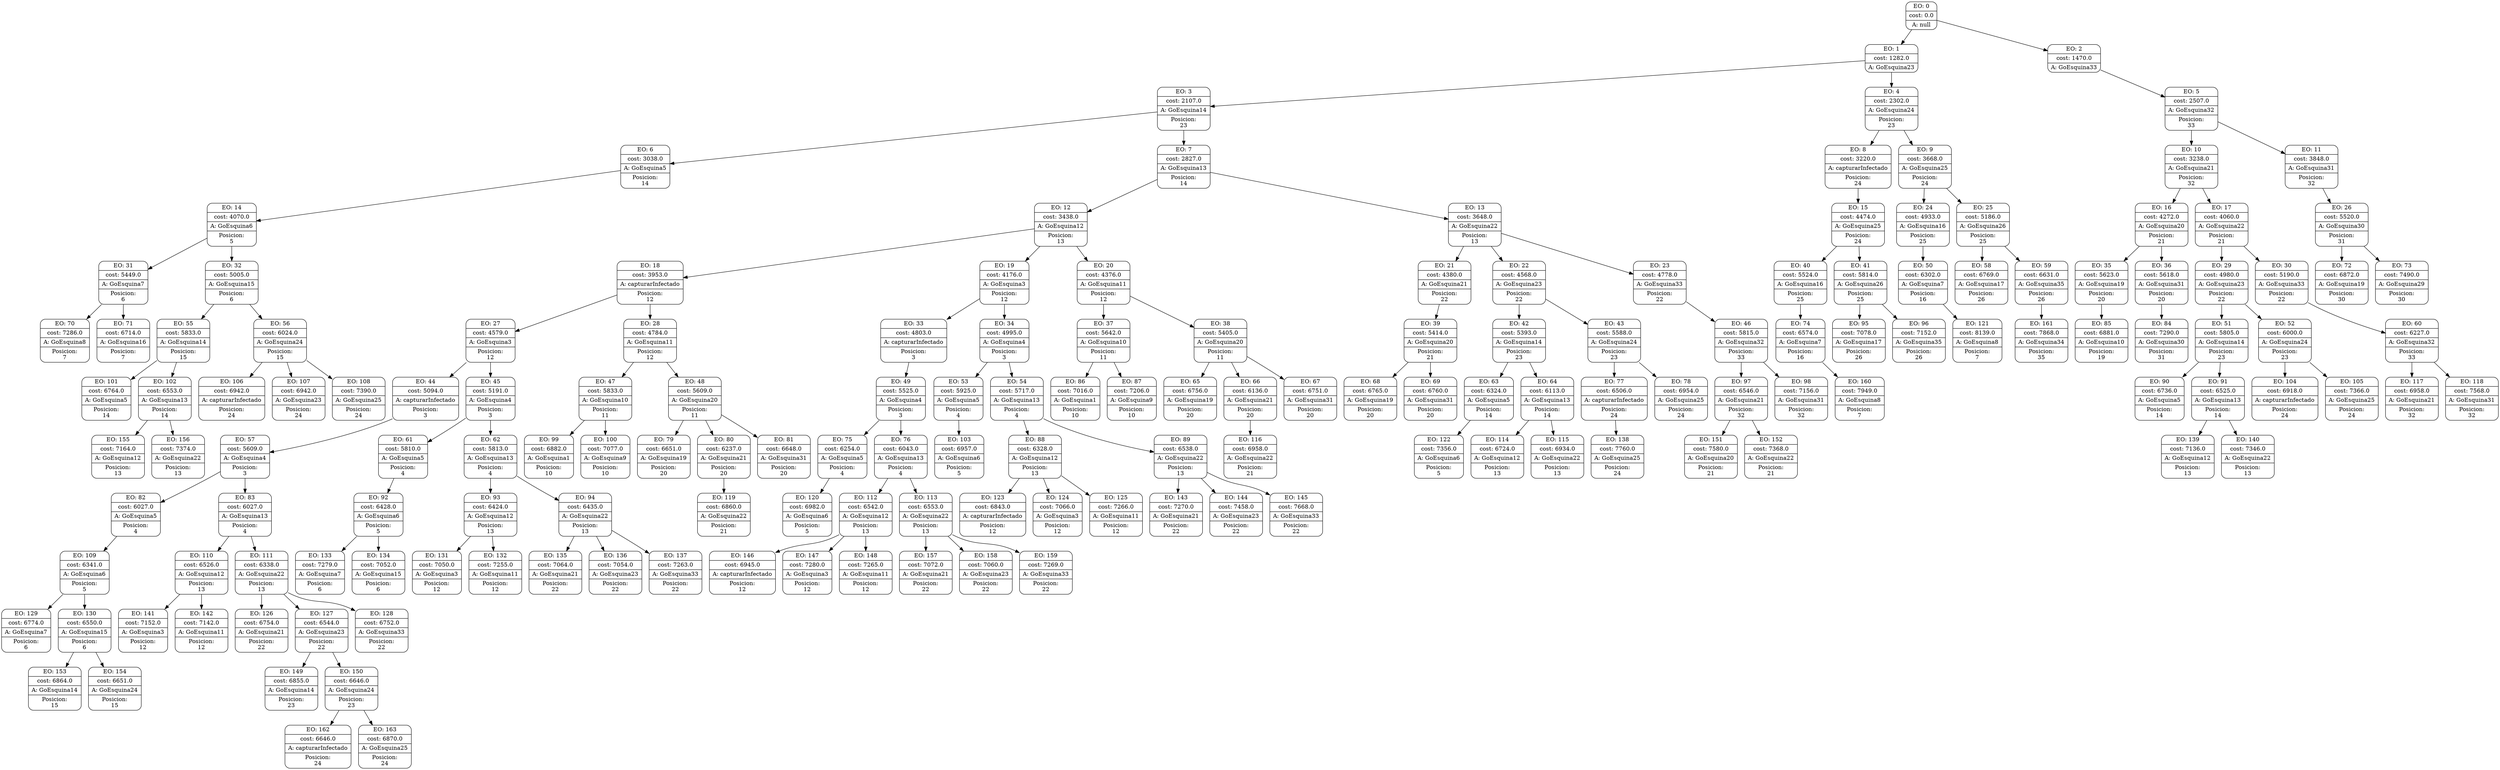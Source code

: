 digraph g {
node [shape = Mrecord];
nodo0[label="{EO: 0|cost: 0.0|A: null}"]
nodo1[label="{EO: 1|cost: 1282.0|A: GoEsquina23}"]
nodo3[label="{EO: 3|cost: 2107.0|A: GoEsquina14|Posicion:\n23}"]
nodo6[label="{EO: 6|cost: 3038.0|A: GoEsquina5|Posicion:\n14}"]
nodo14[label="{EO: 14|cost: 4070.0|A: GoEsquina6|Posicion:\n5}"]
nodo31[label="{EO: 31|cost: 5449.0|A: GoEsquina7|Posicion:\n6}"]
nodo70[label="{EO: 70|cost: 7286.0|A: GoEsquina8|Posicion:\n7}"]

nodo31 -> nodo70;
nodo71[label="{EO: 71|cost: 6714.0|A: GoEsquina16|Posicion:\n7}"]

nodo31 -> nodo71;

nodo14 -> nodo31;
nodo32[label="{EO: 32|cost: 5005.0|A: GoEsquina15|Posicion:\n6}"]
nodo55[label="{EO: 55|cost: 5833.0|A: GoEsquina14|Posicion:\n15}"]
nodo101[label="{EO: 101|cost: 6764.0|A: GoEsquina5|Posicion:\n14}"]

nodo55 -> nodo101;
nodo102[label="{EO: 102|cost: 6553.0|A: GoEsquina13|Posicion:\n14}"]
nodo155[label="{EO: 155|cost: 7164.0|A: GoEsquina12|Posicion:\n13}"]

nodo102 -> nodo155;
nodo156[label="{EO: 156|cost: 7374.0|A: GoEsquina22|Posicion:\n13}"]

nodo102 -> nodo156;

nodo55 -> nodo102;

nodo32 -> nodo55;
nodo56[label="{EO: 56|cost: 6024.0|A: GoEsquina24|Posicion:\n15}"]
nodo106[label="{EO: 106|cost: 6942.0|A: capturarInfectado|Posicion:\n24}"]

nodo56 -> nodo106;
nodo107[label="{EO: 107|cost: 6942.0|A: GoEsquina23|Posicion:\n24}"]

nodo56 -> nodo107;
nodo108[label="{EO: 108|cost: 7390.0|A: GoEsquina25|Posicion:\n24}"]

nodo56 -> nodo108;

nodo32 -> nodo56;

nodo14 -> nodo32;

nodo6 -> nodo14;

nodo3 -> nodo6;
nodo7[label="{EO: 7|cost: 2827.0|A: GoEsquina13|Posicion:\n14}"]
nodo12[label="{EO: 12|cost: 3438.0|A: GoEsquina12|Posicion:\n13}"]
nodo18[label="{EO: 18|cost: 3953.0|A: capturarInfectado|Posicion:\n12}"]
nodo27[label="{EO: 27|cost: 4579.0|A: GoEsquina3|Posicion:\n12}"]
nodo44[label="{EO: 44|cost: 5094.0|A: capturarInfectado|Posicion:\n3}"]
nodo57[label="{EO: 57|cost: 5609.0|A: GoEsquina4|Posicion:\n3}"]
nodo82[label="{EO: 82|cost: 6027.0|A: GoEsquina5|Posicion:\n4}"]
nodo109[label="{EO: 109|cost: 6341.0|A: GoEsquina6|Posicion:\n5}"]
nodo129[label="{EO: 129|cost: 6774.0|A: GoEsquina7|Posicion:\n6}"]

nodo109 -> nodo129;
nodo130[label="{EO: 130|cost: 6550.0|A: GoEsquina15|Posicion:\n6}"]
nodo153[label="{EO: 153|cost: 6864.0|A: GoEsquina14|Posicion:\n15}"]

nodo130 -> nodo153;
nodo154[label="{EO: 154|cost: 6651.0|A: GoEsquina24|Posicion:\n15}"]

nodo130 -> nodo154;

nodo109 -> nodo130;

nodo82 -> nodo109;

nodo57 -> nodo82;
nodo83[label="{EO: 83|cost: 6027.0|A: GoEsquina13|Posicion:\n4}"]
nodo110[label="{EO: 110|cost: 6526.0|A: GoEsquina12|Posicion:\n13}"]
nodo141[label="{EO: 141|cost: 7152.0|A: GoEsquina3|Posicion:\n12}"]

nodo110 -> nodo141;
nodo142[label="{EO: 142|cost: 7142.0|A: GoEsquina11|Posicion:\n12}"]

nodo110 -> nodo142;

nodo83 -> nodo110;
nodo111[label="{EO: 111|cost: 6338.0|A: GoEsquina22|Posicion:\n13}"]
nodo126[label="{EO: 126|cost: 6754.0|A: GoEsquina21|Posicion:\n22}"]

nodo111 -> nodo126;
nodo127[label="{EO: 127|cost: 6544.0|A: GoEsquina23|Posicion:\n22}"]
nodo149[label="{EO: 149|cost: 6855.0|A: GoEsquina14|Posicion:\n23}"]

nodo127 -> nodo149;
nodo150[label="{EO: 150|cost: 6646.0|A: GoEsquina24|Posicion:\n23}"]
nodo162[label="{EO: 162|cost: 6646.0|A: capturarInfectado|Posicion:\n24}"]

nodo150 -> nodo162;
nodo163[label="{EO: 163|cost: 6870.0|A: GoEsquina25|Posicion:\n24}"]

nodo150 -> nodo163;

nodo127 -> nodo150;

nodo111 -> nodo127;
nodo128[label="{EO: 128|cost: 6752.0|A: GoEsquina33|Posicion:\n22}"]

nodo111 -> nodo128;

nodo83 -> nodo111;

nodo57 -> nodo83;

nodo44 -> nodo57;

nodo27 -> nodo44;
nodo45[label="{EO: 45|cost: 5191.0|A: GoEsquina4|Posicion:\n3}"]
nodo61[label="{EO: 61|cost: 5810.0|A: GoEsquina5|Posicion:\n4}"]
nodo92[label="{EO: 92|cost: 6428.0|A: GoEsquina6|Posicion:\n5}"]
nodo133[label="{EO: 133|cost: 7279.0|A: GoEsquina7|Posicion:\n6}"]

nodo92 -> nodo133;
nodo134[label="{EO: 134|cost: 7052.0|A: GoEsquina15|Posicion:\n6}"]

nodo92 -> nodo134;

nodo61 -> nodo92;

nodo45 -> nodo61;
nodo62[label="{EO: 62|cost: 5813.0|A: GoEsquina13|Posicion:\n4}"]
nodo93[label="{EO: 93|cost: 6424.0|A: GoEsquina12|Posicion:\n13}"]
nodo131[label="{EO: 131|cost: 7050.0|A: GoEsquina3|Posicion:\n12}"]

nodo93 -> nodo131;
nodo132[label="{EO: 132|cost: 7255.0|A: GoEsquina11|Posicion:\n12}"]

nodo93 -> nodo132;

nodo62 -> nodo93;
nodo94[label="{EO: 94|cost: 6435.0|A: GoEsquina22|Posicion:\n13}"]
nodo135[label="{EO: 135|cost: 7064.0|A: GoEsquina21|Posicion:\n22}"]

nodo94 -> nodo135;
nodo136[label="{EO: 136|cost: 7054.0|A: GoEsquina23|Posicion:\n22}"]

nodo94 -> nodo136;
nodo137[label="{EO: 137|cost: 7263.0|A: GoEsquina33|Posicion:\n22}"]

nodo94 -> nodo137;

nodo62 -> nodo94;

nodo45 -> nodo62;

nodo27 -> nodo45;

nodo18 -> nodo27;
nodo28[label="{EO: 28|cost: 4784.0|A: GoEsquina11|Posicion:\n12}"]
nodo47[label="{EO: 47|cost: 5833.0|A: GoEsquina10|Posicion:\n11}"]
nodo99[label="{EO: 99|cost: 6882.0|A: GoEsquina1|Posicion:\n10}"]

nodo47 -> nodo99;
nodo100[label="{EO: 100|cost: 7077.0|A: GoEsquina9|Posicion:\n10}"]

nodo47 -> nodo100;

nodo28 -> nodo47;
nodo48[label="{EO: 48|cost: 5609.0|A: GoEsquina20|Posicion:\n11}"]
nodo79[label="{EO: 79|cost: 6651.0|A: GoEsquina19|Posicion:\n20}"]

nodo48 -> nodo79;
nodo80[label="{EO: 80|cost: 6237.0|A: GoEsquina21|Posicion:\n20}"]
nodo119[label="{EO: 119|cost: 6860.0|A: GoEsquina22|Posicion:\n21}"]

nodo80 -> nodo119;

nodo48 -> nodo80;
nodo81[label="{EO: 81|cost: 6648.0|A: GoEsquina31|Posicion:\n20}"]

nodo48 -> nodo81;

nodo28 -> nodo48;

nodo18 -> nodo28;

nodo12 -> nodo18;
nodo19[label="{EO: 19|cost: 4176.0|A: GoEsquina3|Posicion:\n12}"]
nodo33[label="{EO: 33|cost: 4803.0|A: capturarInfectado|Posicion:\n3}"]
nodo49[label="{EO: 49|cost: 5525.0|A: GoEsquina4|Posicion:\n3}"]
nodo75[label="{EO: 75|cost: 6254.0|A: GoEsquina5|Posicion:\n4}"]
nodo120[label="{EO: 120|cost: 6982.0|A: GoEsquina6|Posicion:\n5}"]

nodo75 -> nodo120;

nodo49 -> nodo75;
nodo76[label="{EO: 76|cost: 6043.0|A: GoEsquina13|Posicion:\n4}"]
nodo112[label="{EO: 112|cost: 6542.0|A: GoEsquina12|Posicion:\n13}"]
nodo146[label="{EO: 146|cost: 6945.0|A: capturarInfectado|Posicion:\n12}"]

nodo112 -> nodo146;
nodo147[label="{EO: 147|cost: 7280.0|A: GoEsquina3|Posicion:\n12}"]

nodo112 -> nodo147;
nodo148[label="{EO: 148|cost: 7265.0|A: GoEsquina11|Posicion:\n12}"]

nodo112 -> nodo148;

nodo76 -> nodo112;
nodo113[label="{EO: 113|cost: 6553.0|A: GoEsquina22|Posicion:\n13}"]
nodo157[label="{EO: 157|cost: 7072.0|A: GoEsquina21|Posicion:\n22}"]

nodo113 -> nodo157;
nodo158[label="{EO: 158|cost: 7060.0|A: GoEsquina23|Posicion:\n22}"]

nodo113 -> nodo158;
nodo159[label="{EO: 159|cost: 7269.0|A: GoEsquina33|Posicion:\n22}"]

nodo113 -> nodo159;

nodo76 -> nodo113;

nodo49 -> nodo76;

nodo33 -> nodo49;

nodo19 -> nodo33;
nodo34[label="{EO: 34|cost: 4995.0|A: GoEsquina4|Posicion:\n3}"]
nodo53[label="{EO: 53|cost: 5925.0|A: GoEsquina5|Posicion:\n4}"]
nodo103[label="{EO: 103|cost: 6957.0|A: GoEsquina6|Posicion:\n5}"]

nodo53 -> nodo103;

nodo34 -> nodo53;
nodo54[label="{EO: 54|cost: 5717.0|A: GoEsquina13|Posicion:\n4}"]
nodo88[label="{EO: 88|cost: 6328.0|A: GoEsquina12|Posicion:\n13}"]
nodo123[label="{EO: 123|cost: 6843.0|A: capturarInfectado|Posicion:\n12}"]

nodo88 -> nodo123;
nodo124[label="{EO: 124|cost: 7066.0|A: GoEsquina3|Posicion:\n12}"]

nodo88 -> nodo124;
nodo125[label="{EO: 125|cost: 7266.0|A: GoEsquina11|Posicion:\n12}"]

nodo88 -> nodo125;

nodo54 -> nodo88;
nodo89[label="{EO: 89|cost: 6538.0|A: GoEsquina22|Posicion:\n13}"]
nodo143[label="{EO: 143|cost: 7270.0|A: GoEsquina21|Posicion:\n22}"]

nodo89 -> nodo143;
nodo144[label="{EO: 144|cost: 7458.0|A: GoEsquina23|Posicion:\n22}"]

nodo89 -> nodo144;
nodo145[label="{EO: 145|cost: 7668.0|A: GoEsquina33|Posicion:\n22}"]

nodo89 -> nodo145;

nodo54 -> nodo89;

nodo34 -> nodo54;

nodo19 -> nodo34;

nodo12 -> nodo19;
nodo20[label="{EO: 20|cost: 4376.0|A: GoEsquina11|Posicion:\n12}"]
nodo37[label="{EO: 37|cost: 5642.0|A: GoEsquina10|Posicion:\n11}"]
nodo86[label="{EO: 86|cost: 7016.0|A: GoEsquina1|Posicion:\n10}"]

nodo37 -> nodo86;
nodo87[label="{EO: 87|cost: 7206.0|A: GoEsquina9|Posicion:\n10}"]

nodo37 -> nodo87;

nodo20 -> nodo37;
nodo38[label="{EO: 38|cost: 5405.0|A: GoEsquina20|Posicion:\n11}"]
nodo65[label="{EO: 65|cost: 6756.0|A: GoEsquina19|Posicion:\n20}"]

nodo38 -> nodo65;
nodo66[label="{EO: 66|cost: 6136.0|A: GoEsquina21|Posicion:\n20}"]
nodo116[label="{EO: 116|cost: 6958.0|A: GoEsquina22|Posicion:\n21}"]

nodo66 -> nodo116;

nodo38 -> nodo66;
nodo67[label="{EO: 67|cost: 6751.0|A: GoEsquina31|Posicion:\n20}"]

nodo38 -> nodo67;

nodo20 -> nodo38;

nodo12 -> nodo20;

nodo7 -> nodo12;
nodo13[label="{EO: 13|cost: 3648.0|A: GoEsquina22|Posicion:\n13}"]
nodo21[label="{EO: 21|cost: 4380.0|A: GoEsquina21|Posicion:\n22}"]
nodo39[label="{EO: 39|cost: 5414.0|A: GoEsquina20|Posicion:\n21}"]
nodo68[label="{EO: 68|cost: 6765.0|A: GoEsquina19|Posicion:\n20}"]

nodo39 -> nodo68;
nodo69[label="{EO: 69|cost: 6760.0|A: GoEsquina31|Posicion:\n20}"]

nodo39 -> nodo69;

nodo21 -> nodo39;

nodo13 -> nodo21;
nodo22[label="{EO: 22|cost: 4568.0|A: GoEsquina23|Posicion:\n22}"]
nodo42[label="{EO: 42|cost: 5393.0|A: GoEsquina14|Posicion:\n23}"]
nodo63[label="{EO: 63|cost: 6324.0|A: GoEsquina5|Posicion:\n14}"]
nodo122[label="{EO: 122|cost: 7356.0|A: GoEsquina6|Posicion:\n5}"]

nodo63 -> nodo122;

nodo42 -> nodo63;
nodo64[label="{EO: 64|cost: 6113.0|A: GoEsquina13|Posicion:\n14}"]
nodo114[label="{EO: 114|cost: 6724.0|A: GoEsquina12|Posicion:\n13}"]

nodo64 -> nodo114;
nodo115[label="{EO: 115|cost: 6934.0|A: GoEsquina22|Posicion:\n13}"]

nodo64 -> nodo115;

nodo42 -> nodo64;

nodo22 -> nodo42;
nodo43[label="{EO: 43|cost: 5588.0|A: GoEsquina24|Posicion:\n23}"]
nodo77[label="{EO: 77|cost: 6506.0|A: capturarInfectado|Posicion:\n24}"]
nodo138[label="{EO: 138|cost: 7760.0|A: GoEsquina25|Posicion:\n24}"]

nodo77 -> nodo138;

nodo43 -> nodo77;
nodo78[label="{EO: 78|cost: 6954.0|A: GoEsquina25|Posicion:\n24}"]

nodo43 -> nodo78;

nodo22 -> nodo43;

nodo13 -> nodo22;
nodo23[label="{EO: 23|cost: 4778.0|A: GoEsquina33|Posicion:\n22}"]
nodo46[label="{EO: 46|cost: 5815.0|A: GoEsquina32|Posicion:\n33}"]
nodo97[label="{EO: 97|cost: 6546.0|A: GoEsquina21|Posicion:\n32}"]
nodo151[label="{EO: 151|cost: 7580.0|A: GoEsquina20|Posicion:\n21}"]

nodo97 -> nodo151;
nodo152[label="{EO: 152|cost: 7368.0|A: GoEsquina22|Posicion:\n21}"]

nodo97 -> nodo152;

nodo46 -> nodo97;
nodo98[label="{EO: 98|cost: 7156.0|A: GoEsquina31|Posicion:\n32}"]

nodo46 -> nodo98;

nodo23 -> nodo46;

nodo13 -> nodo23;

nodo7 -> nodo13;

nodo3 -> nodo7;

nodo1 -> nodo3;
nodo4[label="{EO: 4|cost: 2302.0|A: GoEsquina24|Posicion:\n23}"]
nodo8[label="{EO: 8|cost: 3220.0|A: capturarInfectado|Posicion:\n24}"]
nodo15[label="{EO: 15|cost: 4474.0|A: GoEsquina25|Posicion:\n24}"]
nodo40[label="{EO: 40|cost: 5524.0|A: GoEsquina16|Posicion:\n25}"]
nodo74[label="{EO: 74|cost: 6574.0|A: GoEsquina7|Posicion:\n16}"]
nodo160[label="{EO: 160|cost: 7949.0|A: GoEsquina8|Posicion:\n7}"]

nodo74 -> nodo160;

nodo40 -> nodo74;

nodo15 -> nodo40;
nodo41[label="{EO: 41|cost: 5814.0|A: GoEsquina26|Posicion:\n25}"]
nodo95[label="{EO: 95|cost: 7078.0|A: GoEsquina17|Posicion:\n26}"]

nodo41 -> nodo95;
nodo96[label="{EO: 96|cost: 7152.0|A: GoEsquina35|Posicion:\n26}"]

nodo41 -> nodo96;

nodo15 -> nodo41;

nodo8 -> nodo15;

nodo4 -> nodo8;
nodo9[label="{EO: 9|cost: 3668.0|A: GoEsquina25|Posicion:\n24}"]
nodo24[label="{EO: 24|cost: 4933.0|A: GoEsquina16|Posicion:\n25}"]
nodo50[label="{EO: 50|cost: 6302.0|A: GoEsquina7|Posicion:\n16}"]
nodo121[label="{EO: 121|cost: 8139.0|A: GoEsquina8|Posicion:\n7}"]

nodo50 -> nodo121;

nodo24 -> nodo50;

nodo9 -> nodo24;
nodo25[label="{EO: 25|cost: 5186.0|A: GoEsquina26|Posicion:\n25}"]
nodo58[label="{EO: 58|cost: 6769.0|A: GoEsquina17|Posicion:\n26}"]

nodo25 -> nodo58;
nodo59[label="{EO: 59|cost: 6631.0|A: GoEsquina35|Posicion:\n26}"]
nodo161[label="{EO: 161|cost: 7868.0|A: GoEsquina34|Posicion:\n35}"]

nodo59 -> nodo161;

nodo25 -> nodo59;

nodo9 -> nodo25;

nodo4 -> nodo9;

nodo1 -> nodo4;

nodo0 -> nodo1;
nodo2[label="{EO: 2|cost: 1470.0|A: GoEsquina33}"]
nodo5[label="{EO: 5|cost: 2507.0|A: GoEsquina32|Posicion:\n33}"]
nodo10[label="{EO: 10|cost: 3238.0|A: GoEsquina21|Posicion:\n32}"]
nodo16[label="{EO: 16|cost: 4272.0|A: GoEsquina20|Posicion:\n21}"]
nodo35[label="{EO: 35|cost: 5623.0|A: GoEsquina19|Posicion:\n20}"]
nodo85[label="{EO: 85|cost: 6881.0|A: GoEsquina10|Posicion:\n19}"]

nodo35 -> nodo85;

nodo16 -> nodo35;
nodo36[label="{EO: 36|cost: 5618.0|A: GoEsquina31|Posicion:\n20}"]
nodo84[label="{EO: 84|cost: 7290.0|A: GoEsquina30|Posicion:\n31}"]

nodo36 -> nodo84;

nodo16 -> nodo36;

nodo10 -> nodo16;
nodo17[label="{EO: 17|cost: 4060.0|A: GoEsquina22|Posicion:\n21}"]
nodo29[label="{EO: 29|cost: 4980.0|A: GoEsquina23|Posicion:\n22}"]
nodo51[label="{EO: 51|cost: 5805.0|A: GoEsquina14|Posicion:\n23}"]
nodo90[label="{EO: 90|cost: 6736.0|A: GoEsquina5|Posicion:\n14}"]

nodo51 -> nodo90;
nodo91[label="{EO: 91|cost: 6525.0|A: GoEsquina13|Posicion:\n14}"]
nodo139[label="{EO: 139|cost: 7136.0|A: GoEsquina12|Posicion:\n13}"]

nodo91 -> nodo139;
nodo140[label="{EO: 140|cost: 7346.0|A: GoEsquina22|Posicion:\n13}"]

nodo91 -> nodo140;

nodo51 -> nodo91;

nodo29 -> nodo51;
nodo52[label="{EO: 52|cost: 6000.0|A: GoEsquina24|Posicion:\n23}"]
nodo104[label="{EO: 104|cost: 6918.0|A: capturarInfectado|Posicion:\n24}"]

nodo52 -> nodo104;
nodo105[label="{EO: 105|cost: 7366.0|A: GoEsquina25|Posicion:\n24}"]

nodo52 -> nodo105;

nodo29 -> nodo52;

nodo17 -> nodo29;
nodo30[label="{EO: 30|cost: 5190.0|A: GoEsquina33|Posicion:\n22}"]
nodo60[label="{EO: 60|cost: 6227.0|A: GoEsquina32|Posicion:\n33}"]
nodo117[label="{EO: 117|cost: 6958.0|A: GoEsquina21|Posicion:\n32}"]

nodo60 -> nodo117;
nodo118[label="{EO: 118|cost: 7568.0|A: GoEsquina31|Posicion:\n32}"]

nodo60 -> nodo118;

nodo30 -> nodo60;

nodo17 -> nodo30;

nodo10 -> nodo17;

nodo5 -> nodo10;
nodo11[label="{EO: 11|cost: 3848.0|A: GoEsquina31|Posicion:\n32}"]
nodo26[label="{EO: 26|cost: 5520.0|A: GoEsquina30|Posicion:\n31}"]
nodo72[label="{EO: 72|cost: 6872.0|A: GoEsquina19|Posicion:\n30}"]

nodo26 -> nodo72;
nodo73[label="{EO: 73|cost: 7490.0|A: GoEsquina29|Posicion:\n30}"]

nodo26 -> nodo73;

nodo11 -> nodo26;

nodo5 -> nodo11;

nodo2 -> nodo5;

nodo0 -> nodo2;


}
